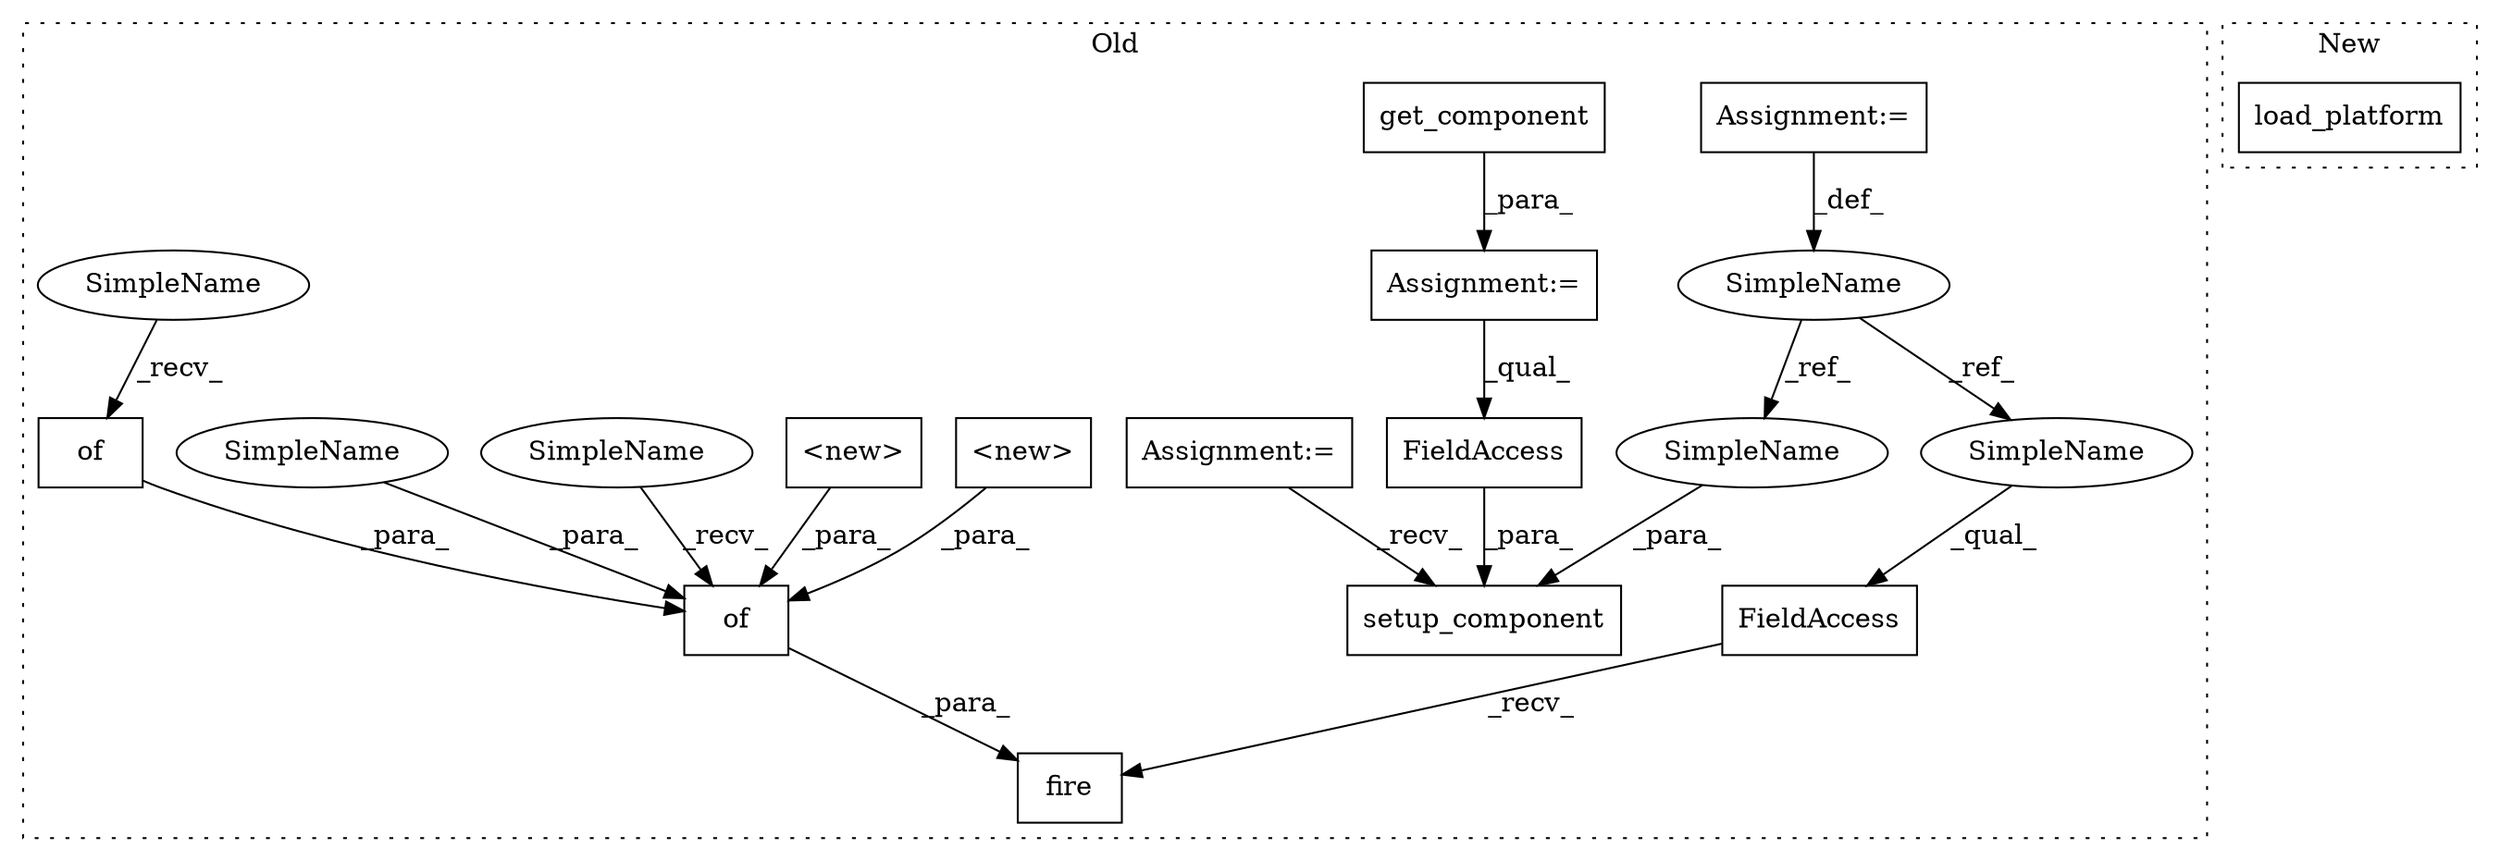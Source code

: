 digraph G {
subgraph cluster0 {
1 [label="<new>" a="14" s="1721" l="18" shape="box"];
3 [label="of" a="32" s="1718,1780" l="3,1" shape="box"];
4 [label="fire" a="32" s="1683,1781" l="5,1" shape="box"];
5 [label="FieldAccess" a="22" s="1674" l="8" shape="box"];
6 [label="<new>" a="14" s="1750" l="21" shape="box"];
7 [label="of" a="32" s="1776" l="4" shape="box"];
8 [label="setup_component" a="32" s="1621,1665" l="16,1" shape="box"];
9 [label="FieldAccess" a="22" s="1642" l="16" shape="box"];
10 [label="SimpleName" a="42" s="978" l="4" shape="ellipse"];
11 [label="Assignment:=" a="7" s="978" l="4" shape="box"];
12 [label="get_component" a="32" s="1579,1602" l="14,1" shape="box"];
13 [label="Assignment:=" a="7" s="1578" l="1" shape="box"];
14 [label="Assignment:=" a="7" s="995" l="9" shape="box"];
15 [label="SimpleName" a="42" s="1637" l="4" shape="ellipse"];
16 [label="SimpleName" a="42" s="1674" l="4" shape="ellipse"];
17 [label="SimpleName" a="42" s="1740" l="9" shape="ellipse"];
18 [label="SimpleName" a="42" s="1772" l="3" shape="ellipse"];
19 [label="SimpleName" a="42" s="1714" l="3" shape="ellipse"];
label = "Old";
style="dotted";
}
subgraph cluster1 {
2 [label="load_platform" a="32" s="1016,1063" l="14,1" shape="box"];
label = "New";
style="dotted";
}
1 -> 3 [label="_para_"];
3 -> 4 [label="_para_"];
5 -> 4 [label="_recv_"];
6 -> 3 [label="_para_"];
7 -> 3 [label="_para_"];
9 -> 8 [label="_para_"];
10 -> 16 [label="_ref_"];
10 -> 15 [label="_ref_"];
11 -> 10 [label="_def_"];
12 -> 13 [label="_para_"];
13 -> 9 [label="_qual_"];
14 -> 8 [label="_recv_"];
15 -> 8 [label="_para_"];
16 -> 5 [label="_qual_"];
17 -> 3 [label="_para_"];
18 -> 7 [label="_recv_"];
19 -> 3 [label="_recv_"];
}